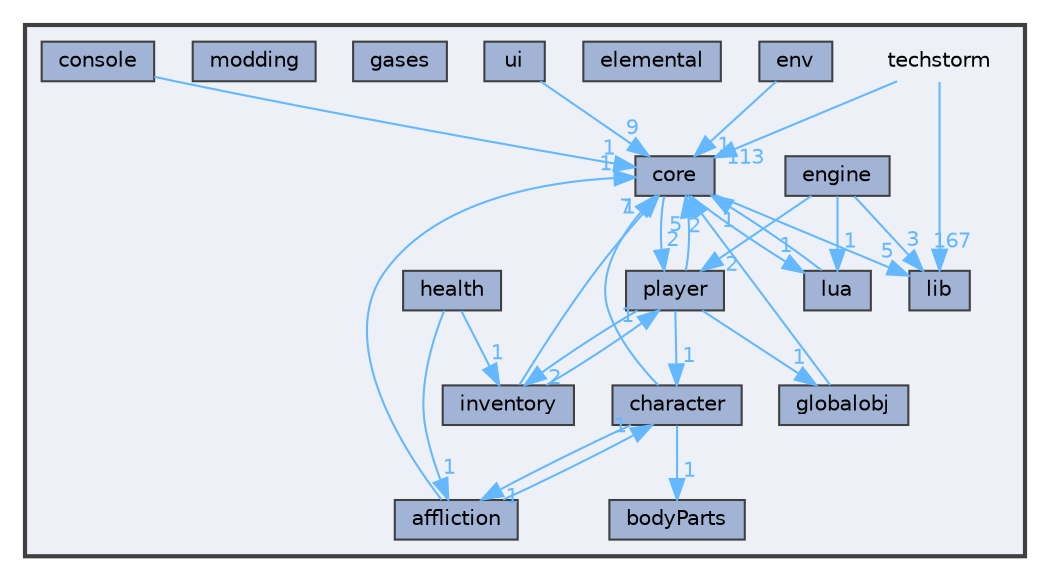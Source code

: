 digraph "techstorm"
{
 // LATEX_PDF_SIZE
  bgcolor="transparent";
  edge [fontname=Helvetica,fontsize=10,labelfontname=Helvetica,labelfontsize=10];
  node [fontname=Helvetica,fontsize=10,shape=box,height=0.2,width=0.4];
  compound=true
  subgraph clusterdir_8dd29cea68de92b9e200250b3bbc73cb {
    graph [ bgcolor="#edf0f7", pencolor="grey25", label="", fontname=Helvetica,fontsize=10 style="filled,bold", URL="dir_8dd29cea68de92b9e200250b3bbc73cb.html",tooltip=""]
    dir_8dd29cea68de92b9e200250b3bbc73cb [shape=plaintext, label="techstorm"];
  dir_38aac85b6148b4ae0b1315f4d759ef0d [label="affliction", fillcolor="#a2b4d6", color="grey25", style="filled", URL="dir_38aac85b6148b4ae0b1315f4d759ef0d.html",tooltip=""];
  dir_e128b32a6e567b3f3e96dc8117ed0d3b [label="bodyParts", fillcolor="#a2b4d6", color="grey25", style="filled", URL="dir_e128b32a6e567b3f3e96dc8117ed0d3b.html",tooltip=""];
  dir_f4e0aac2e08335afd7cf90dcd2759ecc [label="character", fillcolor="#a2b4d6", color="grey25", style="filled", URL="dir_f4e0aac2e08335afd7cf90dcd2759ecc.html",tooltip=""];
  dir_e8e7b6e73c9e19a27bad1fd392a2fc8e [label="console", fillcolor="#a2b4d6", color="grey25", style="filled", URL="dir_e8e7b6e73c9e19a27bad1fd392a2fc8e.html",tooltip=""];
  dir_cf837ce2acd7da7bca021b6616dd34cf [label="core", fillcolor="#a2b4d6", color="grey25", style="filled", URL="dir_cf837ce2acd7da7bca021b6616dd34cf.html",tooltip=""];
  dir_3d040561ea428c3ce9df9242c36bbc73 [label="elemental", fillcolor="#a2b4d6", color="grey25", style="filled", URL="dir_3d040561ea428c3ce9df9242c36bbc73.html",tooltip=""];
  dir_f0215e67d3150ee964ca241625d804af [label="engine", fillcolor="#a2b4d6", color="grey25", style="filled", URL="dir_f0215e67d3150ee964ca241625d804af.html",tooltip=""];
  dir_dca0eea30d41e2b6936e2a97d9ab3cc6 [label="env", fillcolor="#a2b4d6", color="grey25", style="filled", URL="dir_dca0eea30d41e2b6936e2a97d9ab3cc6.html",tooltip=""];
  dir_d355304ddba7969fe2ad36ee504dfd5c [label="gases", fillcolor="#a2b4d6", color="grey25", style="filled", URL="dir_d355304ddba7969fe2ad36ee504dfd5c.html",tooltip=""];
  dir_0ad0e7df9fe7b86d10d12c818cdb16fb [label="globalobj", fillcolor="#a2b4d6", color="grey25", style="filled", URL="dir_0ad0e7df9fe7b86d10d12c818cdb16fb.html",tooltip=""];
  dir_91ecdcb7f99e0c63f5883172079dabff [label="health", fillcolor="#a2b4d6", color="grey25", style="filled", URL="dir_91ecdcb7f99e0c63f5883172079dabff.html",tooltip=""];
  dir_bd2f105019c7ba9694f13c6f901e1d6b [label="inventory", fillcolor="#a2b4d6", color="grey25", style="filled", URL="dir_bd2f105019c7ba9694f13c6f901e1d6b.html",tooltip=""];
  dir_ce77d4233c48ea156838b94d75726422 [label="lib", fillcolor="#a2b4d6", color="grey25", style="filled", URL="dir_ce77d4233c48ea156838b94d75726422.html",tooltip=""];
  dir_67e5b11173cba92d61fc60de03c25333 [label="lua", fillcolor="#a2b4d6", color="grey25", style="filled", URL="dir_67e5b11173cba92d61fc60de03c25333.html",tooltip=""];
  dir_26b7768142fbdaf41aab118793c6e509 [label="modding", fillcolor="#a2b4d6", color="grey25", style="filled", URL="dir_26b7768142fbdaf41aab118793c6e509.html",tooltip=""];
  dir_e1b7c65f7e48ba40f74efedb6994f227 [label="player", fillcolor="#a2b4d6", color="grey25", style="filled", URL="dir_e1b7c65f7e48ba40f74efedb6994f227.html",tooltip=""];
  dir_2405e6bee316523dc909426fc91c3497 [label="ui", fillcolor="#a2b4d6", color="grey25", style="filled", URL="dir_2405e6bee316523dc909426fc91c3497.html",tooltip=""];
  }
  dir_8dd29cea68de92b9e200250b3bbc73cb->dir_ce77d4233c48ea156838b94d75726422 [headlabel="167", labeldistance=1.5 headhref="dir_000130_000065.html" href="dir_000130_000065.html" color="steelblue1" fontcolor="steelblue1"];
  dir_8dd29cea68de92b9e200250b3bbc73cb->dir_cf837ce2acd7da7bca021b6616dd34cf [headlabel="113", labeldistance=1.5 headhref="dir_000130_000024.html" href="dir_000130_000024.html" color="steelblue1" fontcolor="steelblue1"];
  dir_38aac85b6148b4ae0b1315f4d759ef0d->dir_cf837ce2acd7da7bca021b6616dd34cf [headlabel="1", labeldistance=1.5 headhref="dir_000000_000024.html" href="dir_000000_000024.html" color="steelblue1" fontcolor="steelblue1"];
  dir_38aac85b6148b4ae0b1315f4d759ef0d->dir_f4e0aac2e08335afd7cf90dcd2759ecc [headlabel="1", labeldistance=1.5 headhref="dir_000000_000010.html" href="dir_000000_000010.html" color="steelblue1" fontcolor="steelblue1"];
  dir_f4e0aac2e08335afd7cf90dcd2759ecc->dir_38aac85b6148b4ae0b1315f4d759ef0d [headlabel="1", labeldistance=1.5 headhref="dir_000010_000000.html" href="dir_000010_000000.html" color="steelblue1" fontcolor="steelblue1"];
  dir_f4e0aac2e08335afd7cf90dcd2759ecc->dir_cf837ce2acd7da7bca021b6616dd34cf [headlabel="7", labeldistance=1.5 headhref="dir_000010_000024.html" href="dir_000010_000024.html" color="steelblue1" fontcolor="steelblue1"];
  dir_f4e0aac2e08335afd7cf90dcd2759ecc->dir_e128b32a6e567b3f3e96dc8117ed0d3b [headlabel="1", labeldistance=1.5 headhref="dir_000010_000007.html" href="dir_000010_000007.html" color="steelblue1" fontcolor="steelblue1"];
  dir_e8e7b6e73c9e19a27bad1fd392a2fc8e->dir_cf837ce2acd7da7bca021b6616dd34cf [headlabel="1", labeldistance=1.5 headhref="dir_000019_000024.html" href="dir_000019_000024.html" color="steelblue1" fontcolor="steelblue1"];
  dir_cf837ce2acd7da7bca021b6616dd34cf->dir_67e5b11173cba92d61fc60de03c25333 [headlabel="1", labeldistance=1.5 headhref="dir_000024_000071.html" href="dir_000024_000071.html" color="steelblue1" fontcolor="steelblue1"];
  dir_cf837ce2acd7da7bca021b6616dd34cf->dir_ce77d4233c48ea156838b94d75726422 [headlabel="5", labeldistance=1.5 headhref="dir_000024_000065.html" href="dir_000024_000065.html" color="steelblue1" fontcolor="steelblue1"];
  dir_cf837ce2acd7da7bca021b6616dd34cf->dir_e1b7c65f7e48ba40f74efedb6994f227 [headlabel="2", labeldistance=1.5 headhref="dir_000024_000087.html" href="dir_000024_000087.html" color="steelblue1" fontcolor="steelblue1"];
  dir_f0215e67d3150ee964ca241625d804af->dir_67e5b11173cba92d61fc60de03c25333 [headlabel="1", labeldistance=1.5 headhref="dir_000037_000071.html" href="dir_000037_000071.html" color="steelblue1" fontcolor="steelblue1"];
  dir_f0215e67d3150ee964ca241625d804af->dir_ce77d4233c48ea156838b94d75726422 [headlabel="3", labeldistance=1.5 headhref="dir_000037_000065.html" href="dir_000037_000065.html" color="steelblue1" fontcolor="steelblue1"];
  dir_f0215e67d3150ee964ca241625d804af->dir_e1b7c65f7e48ba40f74efedb6994f227 [headlabel="2", labeldistance=1.5 headhref="dir_000037_000087.html" href="dir_000037_000087.html" color="steelblue1" fontcolor="steelblue1"];
  dir_dca0eea30d41e2b6936e2a97d9ab3cc6->dir_cf837ce2acd7da7bca021b6616dd34cf [headlabel="1", labeldistance=1.5 headhref="dir_000041_000024.html" href="dir_000041_000024.html" color="steelblue1" fontcolor="steelblue1"];
  dir_0ad0e7df9fe7b86d10d12c818cdb16fb->dir_cf837ce2acd7da7bca021b6616dd34cf [headlabel="2", labeldistance=1.5 headhref="dir_000056_000024.html" href="dir_000056_000024.html" color="steelblue1" fontcolor="steelblue1"];
  dir_91ecdcb7f99e0c63f5883172079dabff->dir_38aac85b6148b4ae0b1315f4d759ef0d [headlabel="1", labeldistance=1.5 headhref="dir_000058_000000.html" href="dir_000058_000000.html" color="steelblue1" fontcolor="steelblue1"];
  dir_91ecdcb7f99e0c63f5883172079dabff->dir_bd2f105019c7ba9694f13c6f901e1d6b [headlabel="1", labeldistance=1.5 headhref="dir_000058_000064.html" href="dir_000058_000064.html" color="steelblue1" fontcolor="steelblue1"];
  dir_bd2f105019c7ba9694f13c6f901e1d6b->dir_cf837ce2acd7da7bca021b6616dd34cf [headlabel="1", labeldistance=1.5 headhref="dir_000064_000024.html" href="dir_000064_000024.html" color="steelblue1" fontcolor="steelblue1"];
  dir_bd2f105019c7ba9694f13c6f901e1d6b->dir_e1b7c65f7e48ba40f74efedb6994f227 [headlabel="1", labeldistance=1.5 headhref="dir_000064_000087.html" href="dir_000064_000087.html" color="steelblue1" fontcolor="steelblue1"];
  dir_67e5b11173cba92d61fc60de03c25333->dir_cf837ce2acd7da7bca021b6616dd34cf [headlabel="1", labeldistance=1.5 headhref="dir_000071_000024.html" href="dir_000071_000024.html" color="steelblue1" fontcolor="steelblue1"];
  dir_e1b7c65f7e48ba40f74efedb6994f227->dir_0ad0e7df9fe7b86d10d12c818cdb16fb [headlabel="1", labeldistance=1.5 headhref="dir_000087_000056.html" href="dir_000087_000056.html" color="steelblue1" fontcolor="steelblue1"];
  dir_e1b7c65f7e48ba40f74efedb6994f227->dir_bd2f105019c7ba9694f13c6f901e1d6b [headlabel="2", labeldistance=1.5 headhref="dir_000087_000064.html" href="dir_000087_000064.html" color="steelblue1" fontcolor="steelblue1"];
  dir_e1b7c65f7e48ba40f74efedb6994f227->dir_cf837ce2acd7da7bca021b6616dd34cf [headlabel="5", labeldistance=1.5 headhref="dir_000087_000024.html" href="dir_000087_000024.html" color="steelblue1" fontcolor="steelblue1"];
  dir_e1b7c65f7e48ba40f74efedb6994f227->dir_f4e0aac2e08335afd7cf90dcd2759ecc [headlabel="1", labeldistance=1.5 headhref="dir_000087_000010.html" href="dir_000087_000010.html" color="steelblue1" fontcolor="steelblue1"];
  dir_2405e6bee316523dc909426fc91c3497->dir_cf837ce2acd7da7bca021b6616dd34cf [headlabel="9", labeldistance=1.5 headhref="dir_000137_000024.html" href="dir_000137_000024.html" color="steelblue1" fontcolor="steelblue1"];
}

